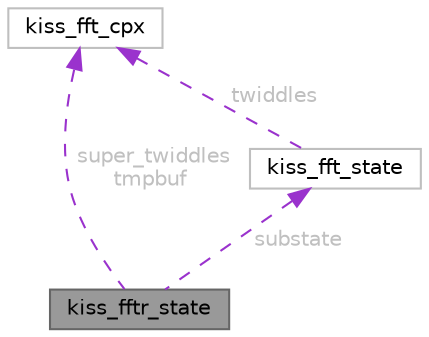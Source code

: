 digraph "kiss_fftr_state"
{
 // LATEX_PDF_SIZE
  bgcolor="transparent";
  edge [fontname=Helvetica,fontsize=10,labelfontname=Helvetica,labelfontsize=10];
  node [fontname=Helvetica,fontsize=10,shape=box,height=0.2,width=0.4];
  Node1 [id="Node000001",label="kiss_fftr_state",height=0.2,width=0.4,color="gray40", fillcolor="grey60", style="filled", fontcolor="black",tooltip=" "];
  Node2 -> Node1 [id="edge1_Node000001_Node000002",dir="back",color="darkorchid3",style="dashed",tooltip=" ",label=" substate",fontcolor="grey" ];
  Node2 [id="Node000002",label="kiss_fft_state",height=0.2,width=0.4,color="grey75", fillcolor="white", style="filled",URL="$structkiss__fft__state.html",tooltip=" "];
  Node3 -> Node2 [id="edge2_Node000002_Node000003",dir="back",color="darkorchid3",style="dashed",tooltip=" ",label=" twiddles",fontcolor="grey" ];
  Node3 [id="Node000003",label="kiss_fft_cpx",height=0.2,width=0.4,color="grey75", fillcolor="white", style="filled",URL="$structkiss__fft__cpx.html",tooltip=" "];
  Node3 -> Node1 [id="edge3_Node000001_Node000003",dir="back",color="darkorchid3",style="dashed",tooltip=" ",label=" super_twiddles\ntmpbuf",fontcolor="grey" ];
}
